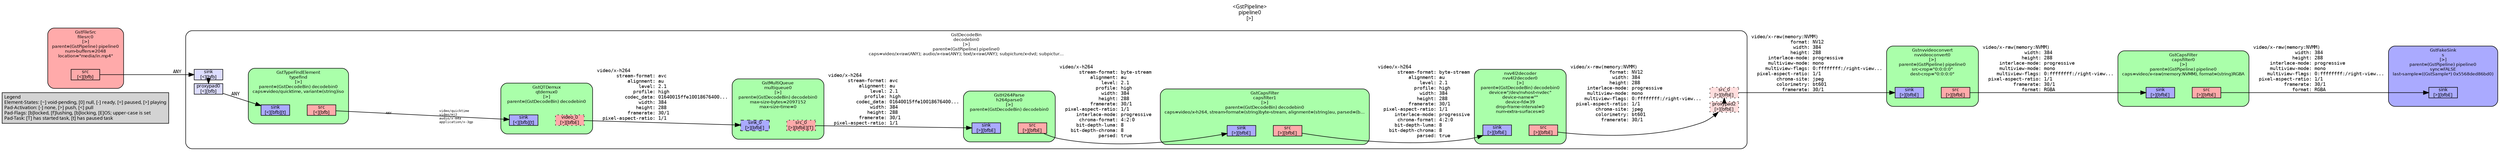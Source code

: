 digraph pipeline {
  rankdir=LR;
  fontname="sans";
  fontsize="10";
  labelloc=t;
  nodesep=.1;
  ranksep=.2;
  label="<GstPipeline>\npipeline0\n[>]";
  node [style="filled,rounded", shape=box, fontsize="9", fontname="sans", margin="0.0,0.0"];
  edge [labelfontsize="6", fontsize="9", fontname="monospace"];
  
  legend [
    pos="0,0!",
    margin="0.05,0.05",
    style="filled",
    label="Legend\lElement-States: [~] void-pending, [0] null, [-] ready, [=] paused, [>] playing\lPad-Activation: [-] none, [>] push, [<] pull\lPad-Flags: [b]locked, [f]lushing, [b]locking, [E]OS; upper-case is set\lPad-Task: [T] has started task, [t] has paused task\l",
  ];
  subgraph cluster_capsfilter0_0x5568df4e22c0 {
    fontname="Bitstream Vera Sans";
    fontsize="8";
    style="filled,rounded";
    color=black;
    label="GstCapsFilter\ncapsfilter0\n[>]\nparent=(GstPipeline) pipeline0\ncaps=video/x-raw(memory:NVMM), format=(string)RGBA";
    subgraph cluster_capsfilter0_0x5568df4e22c0_sink {
      label="";
      style="invis";
      capsfilter0_0x5568df4e22c0_sink_0x5568ded94f40 [color=black, fillcolor="#aaaaff", label="sink\n[>][bfbE]", height="0.2", style="filled,solid"];
    }

    subgraph cluster_capsfilter0_0x5568df4e22c0_src {
      label="";
      style="invis";
      capsfilter0_0x5568df4e22c0_src_0x5568ded95190 [color=black, fillcolor="#ffaaaa", label="src\n[>][bfbE]", height="0.2", style="filled,solid"];
    }

    capsfilter0_0x5568df4e22c0_sink_0x5568ded94f40 -> capsfilter0_0x5568df4e22c0_src_0x5568ded95190 [style="invis"];
    fillcolor="#aaffaa";
  }

  capsfilter0_0x5568df4e22c0_src_0x5568ded95190 -> s_0x5568ded9ef50_sink_0x5568ded94cf0 [label="video/x-raw(memory:NVMM)\l               width: 384\l              height: 288\l      interlace-mode: progressive\l      multiview-mode: mono\l     multiview-flags: 0:ffffffff:/right-view...\l  pixel-aspect-ratio: 1/1\l           framerate: 30/1\l              format: RGBA\l"]
  subgraph cluster_s_0x5568ded9ef50 {
    fontname="Bitstream Vera Sans";
    fontsize="8";
    style="filled,rounded";
    color=black;
    label="GstFakeSink\ns\n[>]\nparent=(GstPipeline) pipeline0\nsync=FALSE\nlast-sample=((GstSample*) 0x5568ded86bd0)";
    subgraph cluster_s_0x5568ded9ef50_sink {
      label="";
      style="invis";
      s_0x5568ded9ef50_sink_0x5568ded94cf0 [color=black, fillcolor="#aaaaff", label="sink\n[>][bfbE]", height="0.2", style="filled,solid"];
    }

    fillcolor="#aaaaff";
  }

  subgraph cluster_nvvideoconvert0_0x5568df4d9d20 {
    fontname="Bitstream Vera Sans";
    fontsize="8";
    style="filled,rounded";
    color=black;
    label="Gstnvvideoconvert\nnvvideoconvert0\n[>]\nparent=(GstPipeline) pipeline0\nsrc-crop=\"0:0:0:0\"\ndest-crop=\"0:0:0:0\"";
    subgraph cluster_nvvideoconvert0_0x5568df4d9d20_sink {
      label="";
      style="invis";
      nvvideoconvert0_0x5568df4d9d20_sink_0x5568ded94850 [color=black, fillcolor="#aaaaff", label="sink\n[>][bfbE]", height="0.2", style="filled,solid"];
    }

    subgraph cluster_nvvideoconvert0_0x5568df4d9d20_src {
      label="";
      style="invis";
      nvvideoconvert0_0x5568df4d9d20_src_0x5568ded94aa0 [color=black, fillcolor="#ffaaaa", label="src\n[>][bfbE]", height="0.2", style="filled,solid"];
    }

    nvvideoconvert0_0x5568df4d9d20_sink_0x5568ded94850 -> nvvideoconvert0_0x5568df4d9d20_src_0x5568ded94aa0 [style="invis"];
    fillcolor="#aaffaa";
  }

  nvvideoconvert0_0x5568df4d9d20_src_0x5568ded94aa0 -> capsfilter0_0x5568df4e22c0_sink_0x5568ded94f40 [label="video/x-raw(memory:NVMM)\l               width: 384\l              height: 288\l      interlace-mode: progressive\l      multiview-mode: mono\l     multiview-flags: 0:ffffffff:/right-view...\l  pixel-aspect-ratio: 1/1\l           framerate: 30/1\l              format: RGBA\l"]
  subgraph cluster_decodebin0_0x5568de3c8100 {
    fontname="Bitstream Vera Sans";
    fontsize="8";
    style="filled,rounded";
    color=black;
    label="GstDecodeBin\ndecodebin0\n[>]\nparent=(GstPipeline) pipeline0\ncaps=video/x-raw(ANY); audio/x-raw(ANY); text/x-raw(ANY); subpicture/x-dvd; subpictur…";
    subgraph cluster_decodebin0_0x5568de3c8100_sink {
      label="";
      style="invis";
      _proxypad0_0x5568de3d4090 [color=black, fillcolor="#ddddff", label="proxypad0\n[<][bfb]", height="0.2", style="filled,solid"];
    decodebin0_0x5568de3c8100_sink_0x5568de3d01d0 -> _proxypad0_0x5568de3d4090 [style=dashed, minlen=0]
      decodebin0_0x5568de3c8100_sink_0x5568de3d01d0 [color=black, fillcolor="#ddddff", label="sink\n[<][bfb]", height="0.2", style="filled,solid"];
    }

    subgraph cluster_decodebin0_0x5568de3c8100_src {
      label="";
      style="invis";
      _proxypad2_0x5568de3d4a10 [color=black, fillcolor="#ffdddd", label="proxypad2\n[>][bfbE]", height="0.2", style="filled,dotted"];
    _proxypad2_0x5568de3d4a10 -> decodebin0_0x5568de3c8100_src_0_0x7f7558034060 [style=dashed, minlen=0]
      decodebin0_0x5568de3c8100_src_0_0x7f7558034060 [color=black, fillcolor="#ffdddd", label="src_0\n[>][bfbE]", height="0.2", style="filled,dotted"];
    }

    decodebin0_0x5568de3c8100_sink_0x5568de3d01d0 -> decodebin0_0x5568de3c8100_src_0_0x7f7558034060 [style="invis"];
    fillcolor="#ffffff";
    subgraph cluster_nvv4l2decoder0_0x7f7554013530 {
      fontname="Bitstream Vera Sans";
      fontsize="8";
      style="filled,rounded";
      color=black;
      label="nvv4l2decoder\nnvv4l2decoder0\n[>]\nparent=(GstDecodeBin) decodebin0\ndevice=\"/dev/nvhost-nvdec\"\ndevice-name=\"\"\ndevice-fd=39\ndrop-frame-interval=0\nnum-extra-surfaces=0";
      subgraph cluster_nvv4l2decoder0_0x7f7554013530_sink {
        label="";
        style="invis";
        nvv4l2decoder0_0x7f7554013530_sink_0x7f755001f150 [color=black, fillcolor="#aaaaff", label="sink\n[>][bfbE]", height="0.2", style="filled,solid"];
      }

      subgraph cluster_nvv4l2decoder0_0x7f7554013530_src {
        label="";
        style="invis";
        nvv4l2decoder0_0x7f7554013530_src_0x7f755001f3a0 [color=black, fillcolor="#ffaaaa", label="src\n[>][bfbE]", height="0.2", style="filled,solid"];
      }

      nvv4l2decoder0_0x7f7554013530_sink_0x7f755001f150 -> nvv4l2decoder0_0x7f7554013530_src_0x7f755001f3a0 [style="invis"];
      fillcolor="#aaffaa";
    }

    nvv4l2decoder0_0x7f7554013530_src_0x7f755001f3a0 -> _proxypad2_0x5568de3d4a10 [label="video/x-raw(memory:NVMM)\l              format: NV12\l               width: 384\l              height: 288\l      interlace-mode: progressive\l      multiview-mode: mono\l     multiview-flags: 0:ffffffff:/right-view...\l  pixel-aspect-ratio: 1/1\l         chroma-site: jpeg\l         colorimetry: bt601\l           framerate: 30/1\l"]
    subgraph cluster_capsfilter1_0x5568df4e2fc0 {
      fontname="Bitstream Vera Sans";
      fontsize="8";
      style="filled,rounded";
      color=black;
      label="GstCapsFilter\ncapsfilter1\n[>]\nparent=(GstDecodeBin) decodebin0\ncaps=video/x-h264, stream-format=(string)byte-stream, alignment=(string)au, parsed=(b…";
      subgraph cluster_capsfilter1_0x5568df4e2fc0_sink {
        label="";
        style="invis";
        capsfilter1_0x5568df4e2fc0_sink_0x7f755001ea60 [color=black, fillcolor="#aaaaff", label="sink\n[>][bfbE]", height="0.2", style="filled,solid"];
      }

      subgraph cluster_capsfilter1_0x5568df4e2fc0_src {
        label="";
        style="invis";
        capsfilter1_0x5568df4e2fc0_src_0x7f755001ecb0 [color=black, fillcolor="#ffaaaa", label="src\n[>][bfbE]", height="0.2", style="filled,solid"];
      }

      capsfilter1_0x5568df4e2fc0_sink_0x7f755001ea60 -> capsfilter1_0x5568df4e2fc0_src_0x7f755001ecb0 [style="invis"];
      fillcolor="#aaffaa";
    }

    capsfilter1_0x5568df4e2fc0_src_0x7f755001ecb0 -> nvv4l2decoder0_0x7f7554013530_sink_0x7f755001f150 [label="video/x-h264\l       stream-format: byte-stream\l           alignment: au\l               level: 2.1\l             profile: high\l               width: 384\l              height: 288\l           framerate: 30/1\l  pixel-aspect-ratio: 1/1\l      interlace-mode: progressive\l       chroma-format: 4:2:0\l      bit-depth-luma: 8\l    bit-depth-chroma: 8\l              parsed: true\l"]
    subgraph cluster_h264parse0_0x7f7550022c80 {
      fontname="Bitstream Vera Sans";
      fontsize="8";
      style="filled,rounded";
      color=black;
      label="GstH264Parse\nh264parse0\n[>]\nparent=(GstDecodeBin) decodebin0";
      subgraph cluster_h264parse0_0x7f7550022c80_sink {
        label="";
        style="invis";
        h264parse0_0x7f7550022c80_sink_0x7f755001e5c0 [color=black, fillcolor="#aaaaff", label="sink\n[>][bfbE]", height="0.2", style="filled,solid"];
      }

      subgraph cluster_h264parse0_0x7f7550022c80_src {
        label="";
        style="invis";
        h264parse0_0x7f7550022c80_src_0x7f755001e810 [color=black, fillcolor="#ffaaaa", label="src\n[>][bfbE]", height="0.2", style="filled,solid"];
      }

      h264parse0_0x7f7550022c80_sink_0x7f755001e5c0 -> h264parse0_0x7f7550022c80_src_0x7f755001e810 [style="invis"];
      fillcolor="#aaffaa";
    }

    h264parse0_0x7f7550022c80_src_0x7f755001e810 -> capsfilter1_0x5568df4e2fc0_sink_0x7f755001ea60 [label="video/x-h264\l       stream-format: byte-stream\l           alignment: au\l               level: 2.1\l             profile: high\l               width: 384\l              height: 288\l           framerate: 30/1\l  pixel-aspect-ratio: 1/1\l      interlace-mode: progressive\l       chroma-format: 4:2:0\l      bit-depth-luma: 8\l    bit-depth-chroma: 8\l              parsed: true\l"]
    subgraph cluster_multiqueue0_0x7f7550007020 {
      fontname="Bitstream Vera Sans";
      fontsize="8";
      style="filled,rounded";
      color=black;
      label="GstMultiQueue\nmultiqueue0\n[>]\nparent=(GstDecodeBin) decodebin0\nmax-size-bytes=2097152\nmax-size-time=0";
      subgraph cluster_multiqueue0_0x7f7550007020_sink {
        label="";
        style="invis";
        multiqueue0_0x7f7550007020_sink_0_0x7f755001e120 [color=black, fillcolor="#aaaaff", label="sink_0\n[>][bfbE]", height="0.2", style="filled,dashed"];
      }

      subgraph cluster_multiqueue0_0x7f7550007020_src {
        label="";
        style="invis";
        multiqueue0_0x7f7550007020_src_0_0x7f755001e370 [color=black, fillcolor="#ffaaaa", label="src_0\n[>][bfbE][T]", height="0.2", style="filled,dotted"];
      }

      multiqueue0_0x7f7550007020_sink_0_0x7f755001e120 -> multiqueue0_0x7f7550007020_src_0_0x7f755001e370 [style="invis"];
      fillcolor="#aaffaa";
    }

    multiqueue0_0x7f7550007020_src_0_0x7f755001e370 -> h264parse0_0x7f7550022c80_sink_0x7f755001e5c0 [label="video/x-h264\l       stream-format: avc\l           alignment: au\l               level: 2.1\l             profile: high\l          codec_data: 01640015ffe10018676400...\l               width: 384\l              height: 288\l           framerate: 30/1\l  pixel-aspect-ratio: 1/1\l"]
    subgraph cluster_qtdemux0_0x7f755805cbf0 {
      fontname="Bitstream Vera Sans";
      fontsize="8";
      style="filled,rounded";
      color=black;
      label="GstQTDemux\nqtdemux0\n[>]\nparent=(GstDecodeBin) decodebin0";
      subgraph cluster_qtdemux0_0x7f755805cbf0_sink {
        label="";
        style="invis";
        qtdemux0_0x7f755805cbf0_sink_0x5568ded953e0 [color=black, fillcolor="#aaaaff", label="sink\n[<][bfb][t]", height="0.2", style="filled,solid"];
      }

      subgraph cluster_qtdemux0_0x7f755805cbf0_src {
        label="";
        style="invis";
        qtdemux0_0x7f755805cbf0_video_0_0x5568ded95d20 [color=black, fillcolor="#ffaaaa", label="video_0\n[>][bfbE]", height="0.2", style="filled,dotted"];
      }

      qtdemux0_0x7f755805cbf0_sink_0x5568ded953e0 -> qtdemux0_0x7f755805cbf0_video_0_0x5568ded95d20 [style="invis"];
      fillcolor="#aaffaa";
    }

    qtdemux0_0x7f755805cbf0_video_0_0x5568ded95d20 -> multiqueue0_0x7f7550007020_sink_0_0x7f755001e120 [label="video/x-h264\l       stream-format: avc\l           alignment: au\l               level: 2.1\l             profile: high\l          codec_data: 01640015ffe10018676400...\l               width: 384\l              height: 288\l           framerate: 30/1\l  pixel-aspect-ratio: 1/1\l"]
    subgraph cluster_typefind_0x5568de3cb090 {
      fontname="Bitstream Vera Sans";
      fontsize="8";
      style="filled,rounded";
      color=black;
      label="GstTypeFindElement\ntypefind\n[>]\nparent=(GstDecodeBin) decodebin0\ncaps=video/quicktime, variant=(string)iso";
      subgraph cluster_typefind_0x5568de3cb090_sink {
        label="";
        style="invis";
        typefind_0x5568de3cb090_sink_0x5568ded943b0 [color=black, fillcolor="#aaaaff", label="sink\n[<][bfb][t]", height="0.2", style="filled,solid"];
      }

      subgraph cluster_typefind_0x5568de3cb090_src {
        label="";
        style="invis";
        typefind_0x5568de3cb090_src_0x5568ded94600 [color=black, fillcolor="#ffaaaa", label="src\n[<][bfb]", height="0.2", style="filled,solid"];
      }

      typefind_0x5568de3cb090_sink_0x5568ded943b0 -> typefind_0x5568de3cb090_src_0x5568ded94600 [style="invis"];
      fillcolor="#aaffaa";
    }

    _proxypad0_0x5568de3d4090 -> typefind_0x5568de3cb090_sink_0x5568ded943b0 [label="ANY"]
    typefind_0x5568de3cb090_src_0x5568ded94600 -> qtdemux0_0x7f755805cbf0_sink_0x5568ded953e0 [labeldistance="10", labelangle="0", label="                                                  ", taillabel="ANY", headlabel="video/quicktime\lvideo/mj2\laudio/x-m4a\lapplication/x-3gp\l"]
  }

  decodebin0_0x5568de3c8100_src_0_0x7f7558034060 -> nvvideoconvert0_0x5568df4d9d20_sink_0x5568ded94850 [label="video/x-raw(memory:NVMM)\l              format: NV12\l               width: 384\l              height: 288\l      interlace-mode: progressive\l      multiview-mode: mono\l     multiview-flags: 0:ffffffff:/right-view...\l  pixel-aspect-ratio: 1/1\l         chroma-site: jpeg\l         colorimetry: bt601\l           framerate: 30/1\l"]
  subgraph cluster_filesrc0_0x5568ded92200 {
    fontname="Bitstream Vera Sans";
    fontsize="8";
    style="filled,rounded";
    color=black;
    label="GstFileSrc\nfilesrc0\n[>]\nparent=(GstPipeline) pipeline0\nnum-buffers=2048\nlocation=\"media/in.mp4\"";
    subgraph cluster_filesrc0_0x5568ded92200_src {
      label="";
      style="invis";
      filesrc0_0x5568ded92200_src_0x5568ded94160 [color=black, fillcolor="#ffaaaa", label="src\n[<][bfb]", height="0.2", style="filled,solid"];
    }

    fillcolor="#ffaaaa";
  }

  filesrc0_0x5568ded92200_src_0x5568ded94160 -> decodebin0_0x5568de3c8100_sink_0x5568de3d01d0 [label="ANY"]
}
